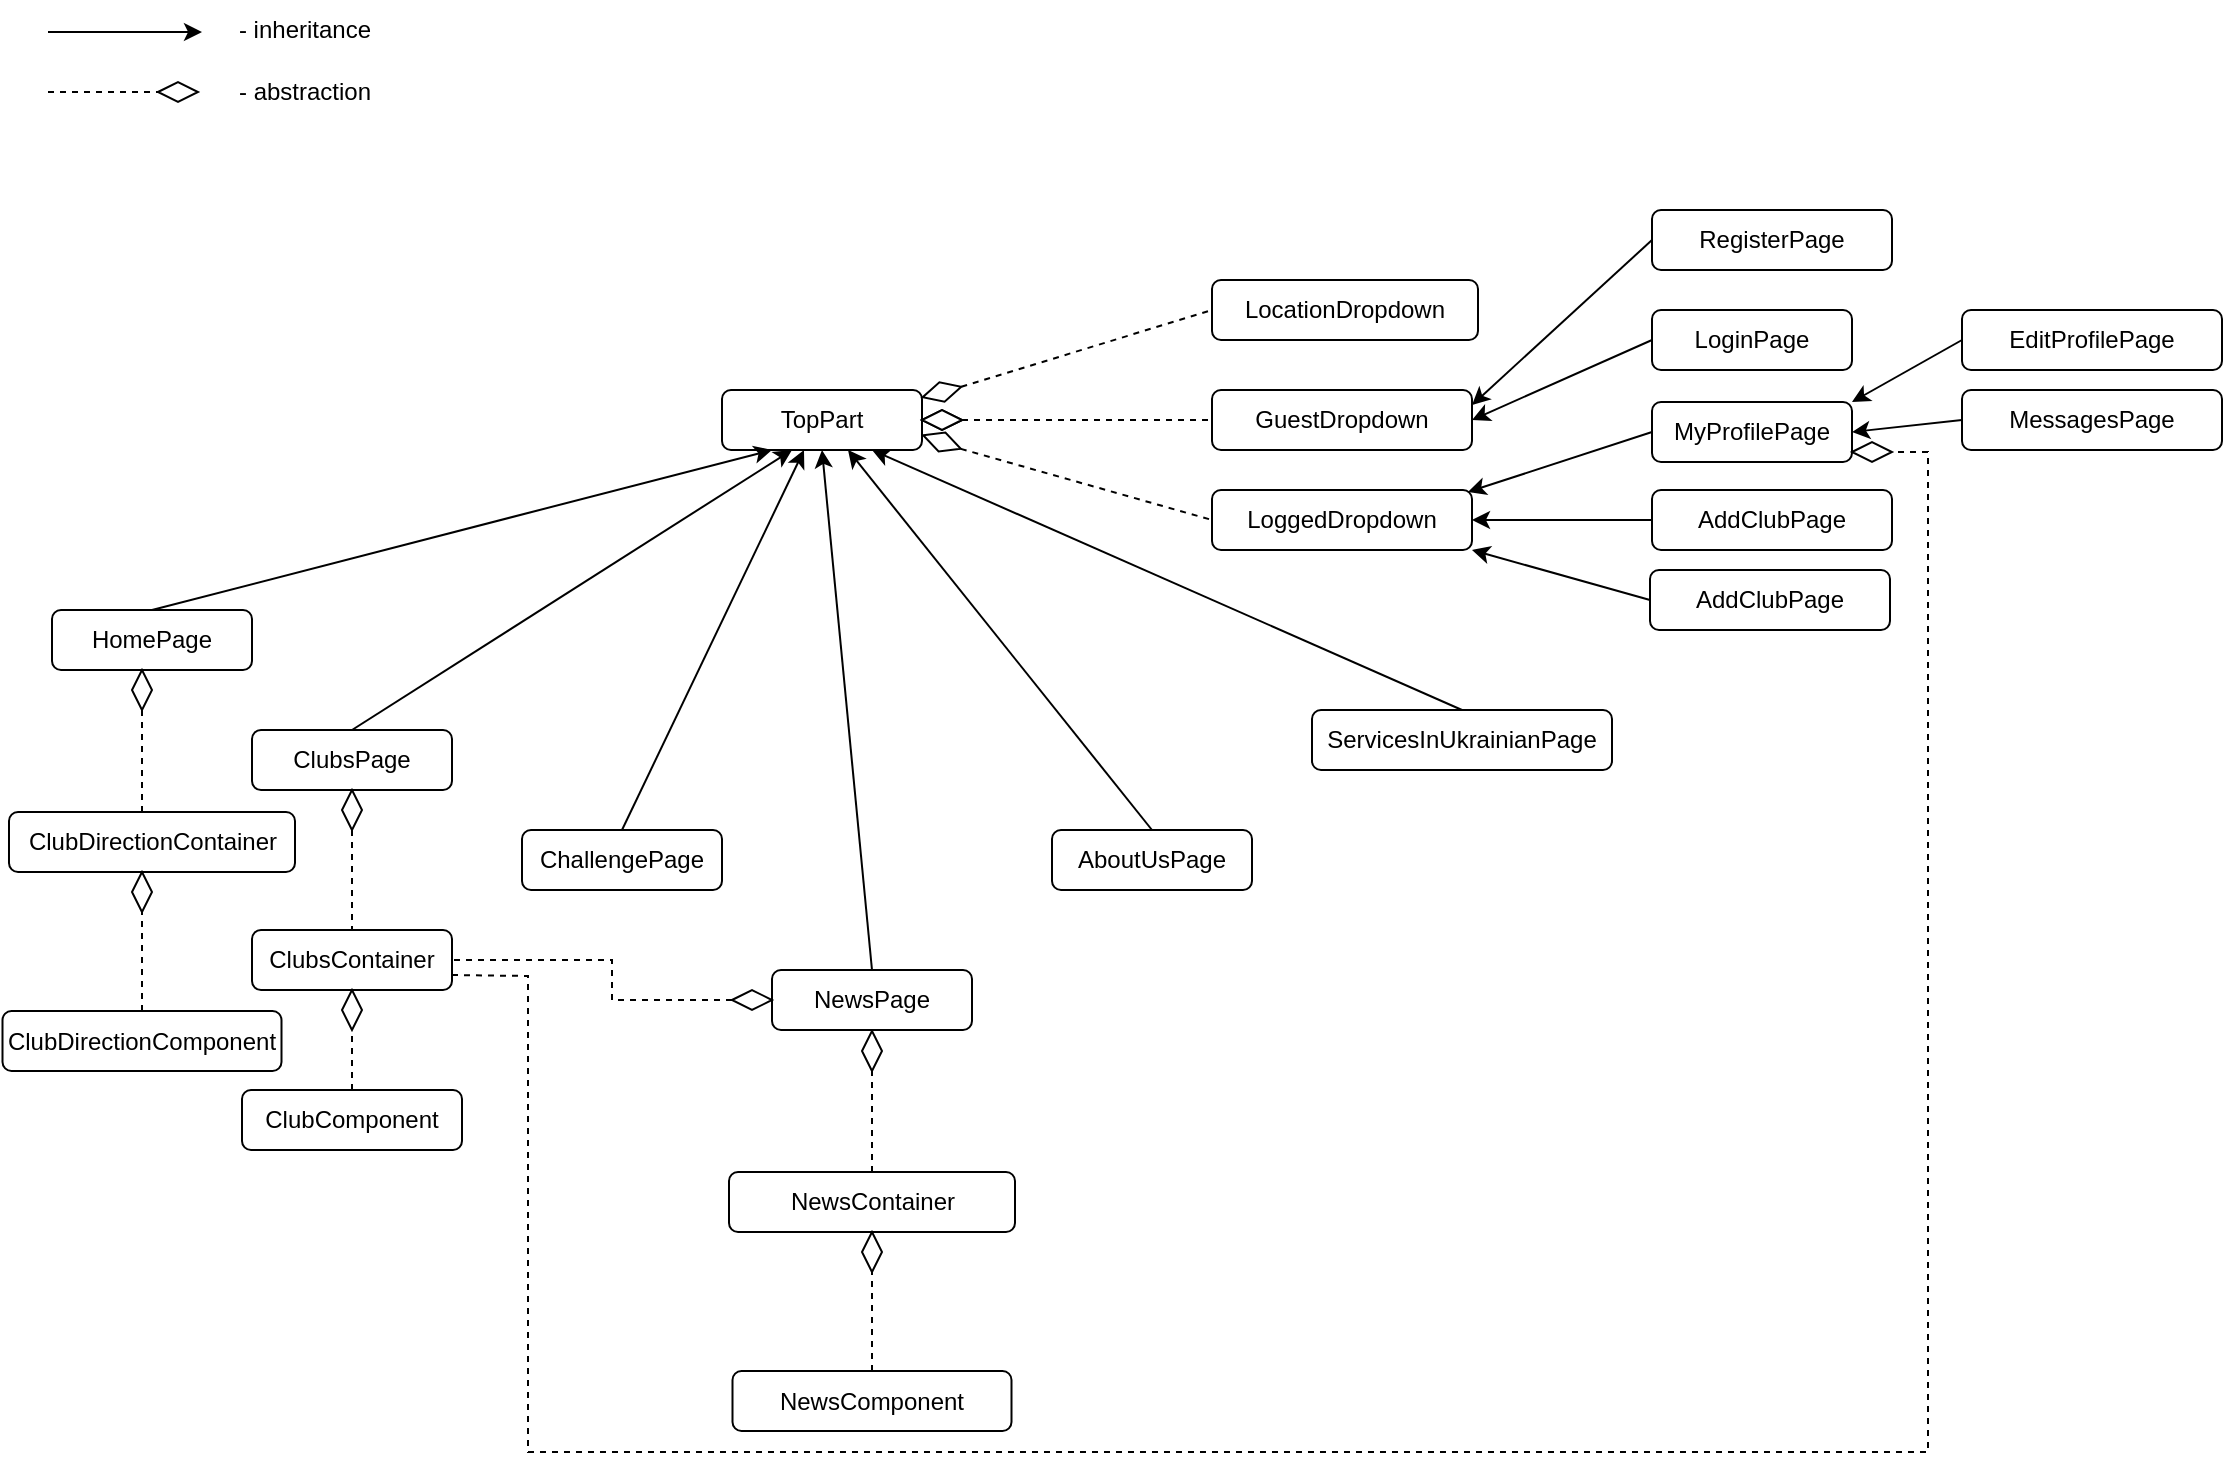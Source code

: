 <mxfile version="20.3.7" type="device"><diagram id="8K9KmnDP0Zgmel8F4_r-" name="Page-1"><mxGraphModel dx="1422" dy="786" grid="1" gridSize="10" guides="1" tooltips="1" connect="1" arrows="1" fold="1" page="1" pageScale="1" pageWidth="1169" pageHeight="827" math="0" shadow="0"><root><mxCell id="0"/><mxCell id="1" parent="0"/><mxCell id="QnKZrodlwFMiJlq-qc-n-1" value="TopPart" style="rounded=1;whiteSpace=wrap;html=1;rotation=0;" parent="1" vertex="1"><mxGeometry x="377" y="269" width="100" height="30" as="geometry"/></mxCell><mxCell id="QnKZrodlwFMiJlq-qc-n-3" value="ClubsPage" style="rounded=1;whiteSpace=wrap;html=1;rotation=0;" parent="1" vertex="1"><mxGeometry x="142" y="439" width="100" height="30" as="geometry"/></mxCell><mxCell id="QnKZrodlwFMiJlq-qc-n-4" value="ChallengePage" style="rounded=1;whiteSpace=wrap;html=1;rotation=0;" parent="1" vertex="1"><mxGeometry x="277" y="489" width="100" height="30" as="geometry"/></mxCell><mxCell id="QnKZrodlwFMiJlq-qc-n-5" value="NewsPage" style="rounded=1;whiteSpace=wrap;html=1;rotation=0;" parent="1" vertex="1"><mxGeometry x="402" y="559" width="100" height="30" as="geometry"/></mxCell><mxCell id="QnKZrodlwFMiJlq-qc-n-6" value="AboutUsPage" style="rounded=1;whiteSpace=wrap;html=1;rotation=0;" parent="1" vertex="1"><mxGeometry x="542" y="489" width="100" height="30" as="geometry"/></mxCell><mxCell id="QnKZrodlwFMiJlq-qc-n-7" value="ServicesInUkrainianPage" style="rounded=1;whiteSpace=wrap;html=1;rotation=0;" parent="1" vertex="1"><mxGeometry x="672" y="429" width="150" height="30" as="geometry"/></mxCell><mxCell id="QnKZrodlwFMiJlq-qc-n-8" value="HomePage" style="rounded=1;whiteSpace=wrap;html=1;rotation=0;" parent="1" vertex="1"><mxGeometry x="42" y="379" width="100" height="30" as="geometry"/></mxCell><mxCell id="QnKZrodlwFMiJlq-qc-n-9" value="GuestDropdown" style="rounded=1;whiteSpace=wrap;html=1;rotation=0;" parent="1" vertex="1"><mxGeometry x="622" y="269" width="130" height="30" as="geometry"/></mxCell><mxCell id="QnKZrodlwFMiJlq-qc-n-10" value="LoggedDropdown" style="rounded=1;whiteSpace=wrap;html=1;rotation=0;" parent="1" vertex="1"><mxGeometry x="622" y="319" width="130" height="30" as="geometry"/></mxCell><mxCell id="QnKZrodlwFMiJlq-qc-n-11" value="" style="endArrow=none;dashed=1;html=1;rounded=0;exitX=0.5;exitY=0;exitDx=0;exitDy=0;entryX=0;entryY=0.5;entryDx=0;entryDy=0;" parent="1" source="QnKZrodlwFMiJlq-qc-n-12" target="QnKZrodlwFMiJlq-qc-n-9" edge="1"><mxGeometry width="50" height="50" relative="1" as="geometry"><mxPoint x="502" y="284" as="sourcePoint"/><mxPoint x="602" y="289" as="targetPoint"/></mxGeometry></mxCell><mxCell id="QnKZrodlwFMiJlq-qc-n-12" value="" style="rhombus;whiteSpace=wrap;html=1;rotation=90;" parent="1" vertex="1"><mxGeometry x="482" y="274" width="10" height="20" as="geometry"/></mxCell><mxCell id="QnKZrodlwFMiJlq-qc-n-13" value="" style="endArrow=none;dashed=1;html=1;rounded=0;exitX=0.5;exitY=0;exitDx=0;exitDy=0;entryX=0;entryY=0.5;entryDx=0;entryDy=0;" parent="1" source="QnKZrodlwFMiJlq-qc-n-14" target="QnKZrodlwFMiJlq-qc-n-10" edge="1"><mxGeometry width="50" height="50" relative="1" as="geometry"><mxPoint x="502" y="299" as="sourcePoint"/><mxPoint x="612" y="329" as="targetPoint"/></mxGeometry></mxCell><mxCell id="QnKZrodlwFMiJlq-qc-n-14" value="" style="rhombus;whiteSpace=wrap;html=1;rotation=110;" parent="1" vertex="1"><mxGeometry x="482" y="285" width="10" height="20" as="geometry"/></mxCell><mxCell id="QnKZrodlwFMiJlq-qc-n-15" value="" style="endArrow=classic;html=1;rounded=0;exitX=0.5;exitY=0;exitDx=0;exitDy=0;entryX=0.25;entryY=1;entryDx=0;entryDy=0;" parent="1" source="QnKZrodlwFMiJlq-qc-n-8" target="QnKZrodlwFMiJlq-qc-n-1" edge="1"><mxGeometry width="50" height="50" relative="1" as="geometry"><mxPoint x="402" y="589" as="sourcePoint"/><mxPoint x="452" y="539" as="targetPoint"/></mxGeometry></mxCell><mxCell id="QnKZrodlwFMiJlq-qc-n-16" value="RegisterPage" style="rounded=1;whiteSpace=wrap;html=1;rotation=0;" parent="1" vertex="1"><mxGeometry x="842" y="179" width="120" height="30" as="geometry"/></mxCell><mxCell id="QnKZrodlwFMiJlq-qc-n-17" value="LoginPage" style="rounded=1;whiteSpace=wrap;html=1;rotation=0;" parent="1" vertex="1"><mxGeometry x="842" y="229" width="100" height="30" as="geometry"/></mxCell><mxCell id="QnKZrodlwFMiJlq-qc-n-18" value="MyProfilePage" style="rounded=1;whiteSpace=wrap;html=1;rotation=0;" parent="1" vertex="1"><mxGeometry x="842" y="275" width="100" height="30" as="geometry"/></mxCell><mxCell id="QnKZrodlwFMiJlq-qc-n-19" value="EditProfilePage" style="rounded=1;whiteSpace=wrap;html=1;rotation=0;" parent="1" vertex="1"><mxGeometry x="997" y="229" width="130" height="30" as="geometry"/></mxCell><mxCell id="QnKZrodlwFMiJlq-qc-n-30" value="AddClubPage" style="rounded=1;whiteSpace=wrap;html=1;rotation=0;" parent="1" vertex="1"><mxGeometry x="842" y="319" width="120" height="30" as="geometry"/></mxCell><mxCell id="QnKZrodlwFMiJlq-qc-n-33" value="AddClubPage" style="rounded=1;whiteSpace=wrap;html=1;rotation=0;" parent="1" vertex="1"><mxGeometry x="841" y="359" width="120" height="30" as="geometry"/></mxCell><mxCell id="QnKZrodlwFMiJlq-qc-n-39" value="MessagesPage" style="rounded=1;whiteSpace=wrap;html=1;rotation=0;" parent="1" vertex="1"><mxGeometry x="997" y="269" width="130" height="30" as="geometry"/></mxCell><mxCell id="QnKZrodlwFMiJlq-qc-n-41" value="" style="endArrow=classic;startArrow=none;html=1;rounded=0;exitX=0.5;exitY=0;exitDx=0;exitDy=0;startFill=0;" parent="1" source="QnKZrodlwFMiJlq-qc-n-3" edge="1"><mxGeometry width="50" height="50" relative="1" as="geometry"><mxPoint x="402" y="589" as="sourcePoint"/><mxPoint x="412" y="299" as="targetPoint"/></mxGeometry></mxCell><mxCell id="QnKZrodlwFMiJlq-qc-n-43" value="" style="endArrow=classic;html=1;rounded=0;entryX=0.41;entryY=1;entryDx=0;entryDy=0;exitX=0.5;exitY=0;exitDx=0;exitDy=0;entryPerimeter=0;" parent="1" source="QnKZrodlwFMiJlq-qc-n-4" target="QnKZrodlwFMiJlq-qc-n-1" edge="1"><mxGeometry width="50" height="50" relative="1" as="geometry"><mxPoint x="402" y="589" as="sourcePoint"/><mxPoint x="452" y="539" as="targetPoint"/></mxGeometry></mxCell><mxCell id="QnKZrodlwFMiJlq-qc-n-44" value="" style="endArrow=classic;html=1;rounded=0;entryX=0.5;entryY=1;entryDx=0;entryDy=0;exitX=0.5;exitY=0;exitDx=0;exitDy=0;" parent="1" source="QnKZrodlwFMiJlq-qc-n-5" target="QnKZrodlwFMiJlq-qc-n-1" edge="1"><mxGeometry width="50" height="50" relative="1" as="geometry"><mxPoint x="402" y="589" as="sourcePoint"/><mxPoint x="452" y="539" as="targetPoint"/></mxGeometry></mxCell><mxCell id="QnKZrodlwFMiJlq-qc-n-45" value="" style="endArrow=classic;html=1;rounded=0;entryX=0.63;entryY=1;entryDx=0;entryDy=0;entryPerimeter=0;exitX=0.5;exitY=0;exitDx=0;exitDy=0;" parent="1" source="QnKZrodlwFMiJlq-qc-n-6" target="QnKZrodlwFMiJlq-qc-n-1" edge="1"><mxGeometry width="50" height="50" relative="1" as="geometry"><mxPoint x="402" y="589" as="sourcePoint"/><mxPoint x="452" y="539" as="targetPoint"/></mxGeometry></mxCell><mxCell id="QnKZrodlwFMiJlq-qc-n-46" value="" style="endArrow=classic;html=1;rounded=0;entryX=0.75;entryY=1;entryDx=0;entryDy=0;exitX=0.5;exitY=0;exitDx=0;exitDy=0;" parent="1" source="QnKZrodlwFMiJlq-qc-n-7" target="QnKZrodlwFMiJlq-qc-n-1" edge="1"><mxGeometry width="50" height="50" relative="1" as="geometry"><mxPoint x="402" y="589" as="sourcePoint"/><mxPoint x="452" y="539" as="targetPoint"/></mxGeometry></mxCell><mxCell id="QnKZrodlwFMiJlq-qc-n-47" value="" style="rhombus;whiteSpace=wrap;html=1;rotation=90;" parent="1" vertex="1"><mxGeometry x="482" y="274" width="10" height="20" as="geometry"/></mxCell><mxCell id="QnKZrodlwFMiJlq-qc-n-49" value="" style="rhombus;whiteSpace=wrap;html=1;rotation=-180;" parent="1" vertex="1"><mxGeometry x="187" y="469" width="10" height="20" as="geometry"/></mxCell><mxCell id="QnKZrodlwFMiJlq-qc-n-50" value="ClubsContainer" style="rounded=1;whiteSpace=wrap;html=1;rotation=0;" parent="1" vertex="1"><mxGeometry x="142" y="539" width="100" height="30" as="geometry"/></mxCell><mxCell id="QnKZrodlwFMiJlq-qc-n-48" value="" style="endArrow=none;dashed=1;html=1;rounded=0;exitX=0.5;exitY=0;exitDx=0;exitDy=0;entryX=0.5;entryY=0;entryDx=0;entryDy=0;" parent="1" source="QnKZrodlwFMiJlq-qc-n-49" target="QnKZrodlwFMiJlq-qc-n-50" edge="1"><mxGeometry width="50" height="50" relative="1" as="geometry"><mxPoint x="167" y="539" as="sourcePoint"/><mxPoint x="192" y="539" as="targetPoint"/></mxGeometry></mxCell><mxCell id="QnKZrodlwFMiJlq-qc-n-51" value="ClubComponent" style="rounded=1;whiteSpace=wrap;html=1;rotation=0;" parent="1" vertex="1"><mxGeometry x="137" y="619" width="110" height="30" as="geometry"/></mxCell><mxCell id="QnKZrodlwFMiJlq-qc-n-53" value="" style="rhombus;whiteSpace=wrap;html=1;rotation=-180;" parent="1" vertex="1"><mxGeometry x="187" y="569" width="10" height="20" as="geometry"/></mxCell><mxCell id="QnKZrodlwFMiJlq-qc-n-57" value="" style="endArrow=none;dashed=1;html=1;rounded=0;exitX=0.5;exitY=0;exitDx=0;exitDy=0;entryX=0.5;entryY=0;entryDx=0;entryDy=0;" parent="1" source="QnKZrodlwFMiJlq-qc-n-51" target="QnKZrodlwFMiJlq-qc-n-53" edge="1"><mxGeometry width="50" height="50" relative="1" as="geometry"><mxPoint x="402" y="589" as="sourcePoint"/><mxPoint x="452" y="539" as="targetPoint"/></mxGeometry></mxCell><mxCell id="F7Cda6psB6kEOD5OoZnB-1" value="" style="endArrow=none;dashed=1;html=1;rounded=0;exitX=0.5;exitY=0;exitDx=0;exitDy=0;entryX=1;entryY=0.5;entryDx=0;entryDy=0;" parent="1" source="F7Cda6psB6kEOD5OoZnB-2" target="QnKZrodlwFMiJlq-qc-n-50" edge="1"><mxGeometry width="50" height="50" relative="1" as="geometry"><mxPoint x="352" y="609" as="sourcePoint"/><mxPoint x="192" y="509" as="targetPoint"/><Array as="points"><mxPoint x="322" y="574"/><mxPoint x="322" y="554"/></Array></mxGeometry></mxCell><mxCell id="F7Cda6psB6kEOD5OoZnB-2" value="" style="rhombus;whiteSpace=wrap;html=1;rotation=-90;" parent="1" vertex="1"><mxGeometry x="387" y="564" width="10" height="20" as="geometry"/></mxCell><mxCell id="F7Cda6psB6kEOD5OoZnB-4" value="" style="rhombus;whiteSpace=wrap;html=1;rotation=-180;" parent="1" vertex="1"><mxGeometry x="82" y="409" width="10" height="20" as="geometry"/></mxCell><mxCell id="44zZXZwVYLtAOfWRgm_w-2" value="ClubDirectionComponent" style="rounded=1;whiteSpace=wrap;html=1;rotation=0;" parent="1" vertex="1"><mxGeometry x="17.25" y="579.5" width="139.5" height="30" as="geometry"/></mxCell><mxCell id="44zZXZwVYLtAOfWRgm_w-3" value="" style="endArrow=none;dashed=1;html=1;rounded=0;exitX=0.5;exitY=0;exitDx=0;exitDy=0;entryX=0.5;entryY=0;entryDx=0;entryDy=0;" parent="1" source="44zZXZwVYLtAOfWRgm_w-2" target="44zZXZwVYLtAOfWRgm_w-5" edge="1"><mxGeometry width="50" height="50" relative="1" as="geometry"><mxPoint x="297" y="538.5" as="sourcePoint"/><mxPoint x="87" y="538.5" as="targetPoint"/></mxGeometry></mxCell><mxCell id="44zZXZwVYLtAOfWRgm_w-4" value="ClubDirectionContainer" style="rounded=1;whiteSpace=wrap;html=1;rotation=0;" parent="1" vertex="1"><mxGeometry x="20.5" y="480" width="143" height="30" as="geometry"/></mxCell><mxCell id="44zZXZwVYLtAOfWRgm_w-5" value="" style="rhombus;whiteSpace=wrap;html=1;rotation=-180;" parent="1" vertex="1"><mxGeometry x="82" y="510" width="10" height="20" as="geometry"/></mxCell><mxCell id="44zZXZwVYLtAOfWRgm_w-6" value="" style="endArrow=none;dashed=1;html=1;rounded=0;entryX=0.5;entryY=0;entryDx=0;entryDy=0;" parent="1" target="F7Cda6psB6kEOD5OoZnB-4" edge="1"><mxGeometry width="50" height="50" relative="1" as="geometry"><mxPoint x="87" y="480" as="sourcePoint"/><mxPoint x="80" y="440" as="targetPoint"/></mxGeometry></mxCell><mxCell id="44zZXZwVYLtAOfWRgm_w-7" value="" style="endArrow=classic;html=1;rounded=0;" parent="1" edge="1"><mxGeometry width="50" height="50" relative="1" as="geometry"><mxPoint x="40" y="90" as="sourcePoint"/><mxPoint x="117" y="90" as="targetPoint"/></mxGeometry></mxCell><mxCell id="44zZXZwVYLtAOfWRgm_w-8" value="" style="rhombus;whiteSpace=wrap;html=1;rotation=-90;" parent="1" vertex="1"><mxGeometry x="100" y="110" width="10" height="20" as="geometry"/></mxCell><mxCell id="44zZXZwVYLtAOfWRgm_w-9" value="" style="endArrow=none;dashed=1;html=1;rounded=0;entryX=0.5;entryY=0;entryDx=0;entryDy=0;" parent="1" target="44zZXZwVYLtAOfWRgm_w-8" edge="1"><mxGeometry width="50" height="50" relative="1" as="geometry"><mxPoint x="40" y="120" as="sourcePoint"/><mxPoint x="108" y="151" as="targetPoint"/></mxGeometry></mxCell><mxCell id="44zZXZwVYLtAOfWRgm_w-11" value="- inheritance" style="text;html=1;strokeColor=none;fillColor=none;align=center;verticalAlign=middle;whiteSpace=wrap;rounded=0;" parent="1" vertex="1"><mxGeometry x="127" y="74" width="83" height="30" as="geometry"/></mxCell><mxCell id="44zZXZwVYLtAOfWRgm_w-12" value="- abstraction" style="text;html=1;strokeColor=none;fillColor=none;align=center;verticalAlign=middle;whiteSpace=wrap;rounded=0;" parent="1" vertex="1"><mxGeometry x="127" y="105" width="83" height="30" as="geometry"/></mxCell><mxCell id="44zZXZwVYLtAOfWRgm_w-13" value="" style="rhombus;whiteSpace=wrap;html=1;rotation=-180;" parent="1" vertex="1"><mxGeometry x="447" y="589.5" width="10" height="20" as="geometry"/></mxCell><mxCell id="44zZXZwVYLtAOfWRgm_w-14" value="NewsComponent" style="rounded=1;whiteSpace=wrap;html=1;rotation=0;" parent="1" vertex="1"><mxGeometry x="382.25" y="759.5" width="139.5" height="30" as="geometry"/></mxCell><mxCell id="44zZXZwVYLtAOfWRgm_w-15" value="" style="endArrow=none;dashed=1;html=1;rounded=0;exitX=0.5;exitY=0;exitDx=0;exitDy=0;entryX=0.5;entryY=0;entryDx=0;entryDy=0;" parent="1" source="44zZXZwVYLtAOfWRgm_w-14" target="44zZXZwVYLtAOfWRgm_w-17" edge="1"><mxGeometry width="50" height="50" relative="1" as="geometry"><mxPoint x="658.63" y="718.5" as="sourcePoint"/><mxPoint x="448.63" y="718.5" as="targetPoint"/></mxGeometry></mxCell><mxCell id="44zZXZwVYLtAOfWRgm_w-16" value="NewsContainer" style="rounded=1;whiteSpace=wrap;html=1;rotation=0;" parent="1" vertex="1"><mxGeometry x="380.5" y="660" width="143" height="30" as="geometry"/></mxCell><mxCell id="44zZXZwVYLtAOfWRgm_w-17" value="" style="rhombus;whiteSpace=wrap;html=1;rotation=-180;" parent="1" vertex="1"><mxGeometry x="447" y="690" width="10" height="20" as="geometry"/></mxCell><mxCell id="44zZXZwVYLtAOfWRgm_w-18" value="" style="endArrow=none;dashed=1;html=1;rounded=0;entryX=0.5;entryY=0;entryDx=0;entryDy=0;exitX=0.5;exitY=0;exitDx=0;exitDy=0;" parent="1" source="44zZXZwVYLtAOfWRgm_w-16" target="44zZXZwVYLtAOfWRgm_w-13" edge="1"><mxGeometry width="50" height="50" relative="1" as="geometry"><mxPoint x="448.63" y="660" as="sourcePoint"/><mxPoint x="441.63" y="620" as="targetPoint"/></mxGeometry></mxCell><mxCell id="9W54nTcDQF93vFVNNKFj-5" value="" style="endArrow=classic;html=1;rounded=0;exitX=0;exitY=0.5;exitDx=0;exitDy=0;entryX=1;entryY=0.25;entryDx=0;entryDy=0;" edge="1" parent="1" source="QnKZrodlwFMiJlq-qc-n-16" target="QnKZrodlwFMiJlq-qc-n-9"><mxGeometry width="50" height="50" relative="1" as="geometry"><mxPoint x="560" y="430" as="sourcePoint"/><mxPoint x="610" y="380" as="targetPoint"/></mxGeometry></mxCell><mxCell id="9W54nTcDQF93vFVNNKFj-6" value="" style="endArrow=classic;html=1;rounded=0;exitX=0;exitY=0.5;exitDx=0;exitDy=0;entryX=1;entryY=0.5;entryDx=0;entryDy=0;" edge="1" parent="1" source="QnKZrodlwFMiJlq-qc-n-17" target="QnKZrodlwFMiJlq-qc-n-9"><mxGeometry width="50" height="50" relative="1" as="geometry"><mxPoint x="560" y="430" as="sourcePoint"/><mxPoint x="610" y="380" as="targetPoint"/></mxGeometry></mxCell><mxCell id="9W54nTcDQF93vFVNNKFj-7" value="" style="endArrow=classic;html=1;rounded=0;exitX=0;exitY=0.5;exitDx=0;exitDy=0;" edge="1" parent="1" source="QnKZrodlwFMiJlq-qc-n-18"><mxGeometry width="50" height="50" relative="1" as="geometry"><mxPoint x="560" y="430" as="sourcePoint"/><mxPoint x="750" y="320" as="targetPoint"/></mxGeometry></mxCell><mxCell id="9W54nTcDQF93vFVNNKFj-8" value="" style="endArrow=classic;html=1;rounded=0;exitX=0;exitY=0.5;exitDx=0;exitDy=0;entryX=1;entryY=0.5;entryDx=0;entryDy=0;" edge="1" parent="1" source="QnKZrodlwFMiJlq-qc-n-30" target="QnKZrodlwFMiJlq-qc-n-10"><mxGeometry width="50" height="50" relative="1" as="geometry"><mxPoint x="560" y="430" as="sourcePoint"/><mxPoint x="610" y="380" as="targetPoint"/></mxGeometry></mxCell><mxCell id="9W54nTcDQF93vFVNNKFj-9" value="" style="endArrow=classic;html=1;rounded=0;exitX=0;exitY=0.5;exitDx=0;exitDy=0;entryX=1;entryY=1;entryDx=0;entryDy=0;" edge="1" parent="1" source="QnKZrodlwFMiJlq-qc-n-33" target="QnKZrodlwFMiJlq-qc-n-10"><mxGeometry width="50" height="50" relative="1" as="geometry"><mxPoint x="560" y="430" as="sourcePoint"/><mxPoint x="610" y="380" as="targetPoint"/></mxGeometry></mxCell><mxCell id="9W54nTcDQF93vFVNNKFj-10" value="" style="endArrow=classic;html=1;rounded=0;exitX=0;exitY=0.5;exitDx=0;exitDy=0;entryX=1;entryY=0;entryDx=0;entryDy=0;" edge="1" parent="1" source="QnKZrodlwFMiJlq-qc-n-19" target="QnKZrodlwFMiJlq-qc-n-18"><mxGeometry width="50" height="50" relative="1" as="geometry"><mxPoint x="560" y="430" as="sourcePoint"/><mxPoint x="610" y="380" as="targetPoint"/></mxGeometry></mxCell><mxCell id="9W54nTcDQF93vFVNNKFj-11" value="" style="endArrow=classic;html=1;rounded=0;exitX=0;exitY=0.5;exitDx=0;exitDy=0;entryX=1;entryY=0.5;entryDx=0;entryDy=0;" edge="1" parent="1" source="QnKZrodlwFMiJlq-qc-n-39" target="QnKZrodlwFMiJlq-qc-n-18"><mxGeometry width="50" height="50" relative="1" as="geometry"><mxPoint x="560" y="430" as="sourcePoint"/><mxPoint x="610" y="380" as="targetPoint"/></mxGeometry></mxCell><mxCell id="9W54nTcDQF93vFVNNKFj-12" value="LocationDropdown" style="rounded=1;whiteSpace=wrap;html=1;rotation=0;" vertex="1" parent="1"><mxGeometry x="622" y="214" width="133" height="30" as="geometry"/></mxCell><mxCell id="9W54nTcDQF93vFVNNKFj-13" value="" style="endArrow=none;dashed=1;html=1;rounded=0;exitX=0.5;exitY=0;exitDx=0;exitDy=0;entryX=0;entryY=0.5;entryDx=0;entryDy=0;" edge="1" parent="1" target="9W54nTcDQF93vFVNNKFj-12" source="9W54nTcDQF93vFVNNKFj-14"><mxGeometry width="50" height="50" relative="1" as="geometry"><mxPoint x="497" y="229" as="sourcePoint"/><mxPoint x="602" y="234" as="targetPoint"/></mxGeometry></mxCell><mxCell id="9W54nTcDQF93vFVNNKFj-14" value="" style="rhombus;whiteSpace=wrap;html=1;rotation=75;" vertex="1" parent="1"><mxGeometry x="482" y="260" width="10" height="20" as="geometry"/></mxCell><mxCell id="9W54nTcDQF93vFVNNKFj-15" value="" style="endArrow=none;dashed=1;html=1;rounded=0;entryX=0.5;entryY=1;entryDx=0;entryDy=0;exitX=1;exitY=0.75;exitDx=0;exitDy=0;" edge="1" parent="1" source="QnKZrodlwFMiJlq-qc-n-50" target="9W54nTcDQF93vFVNNKFj-16"><mxGeometry width="50" height="50" relative="1" as="geometry"><mxPoint x="560" y="430" as="sourcePoint"/><mxPoint x="610" y="380" as="targetPoint"/><Array as="points"><mxPoint x="280" y="562"/><mxPoint x="280" y="800"/><mxPoint x="980" y="800"/><mxPoint x="980" y="300"/></Array></mxGeometry></mxCell><mxCell id="9W54nTcDQF93vFVNNKFj-16" value="" style="rhombus;whiteSpace=wrap;html=1;rotation=-90;" vertex="1" parent="1"><mxGeometry x="947" y="290" width="10" height="20" as="geometry"/></mxCell></root></mxGraphModel></diagram></mxfile>